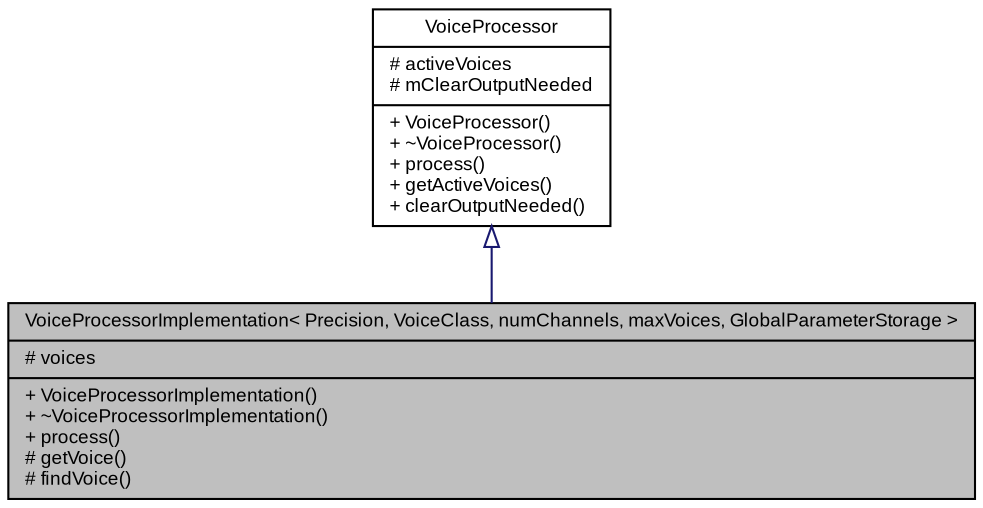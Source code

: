 digraph G
{
  bgcolor="transparent";
  edge [fontname="Arial",fontsize="9",labelfontname="Arial",labelfontsize="9"];
  node [fontname="Arial",fontsize="9",shape=record];
  Node1 [label="{VoiceProcessorImplementation\< Precision, VoiceClass, numChannels, maxVoices, GlobalParameterStorage \>\n|# voices\l|+ VoiceProcessorImplementation()\l+ ~VoiceProcessorImplementation()\l+ process()\l# getVoice()\l# findVoice()\l}",height=0.2,width=0.4,color="black", fillcolor="grey75", style="filled" fontcolor="black"];
  Node2 -> Node1 [dir=back,color="midnightblue",fontsize="9",style="solid",arrowtail="empty",fontname="Arial"];
  Node2 [label="{VoiceProcessor\n|# activeVoices\l# mClearOutputNeeded\l|+ VoiceProcessor()\l+ ~VoiceProcessor()\l+ process()\l+ getActiveVoices()\l+ clearOutputNeeded()\l}",height=0.2,width=0.4,color="black",URL="$classSteinberg_1_1Vst_1_1VoiceProcessor.html",tooltip="A Voice Processor class."];
}
